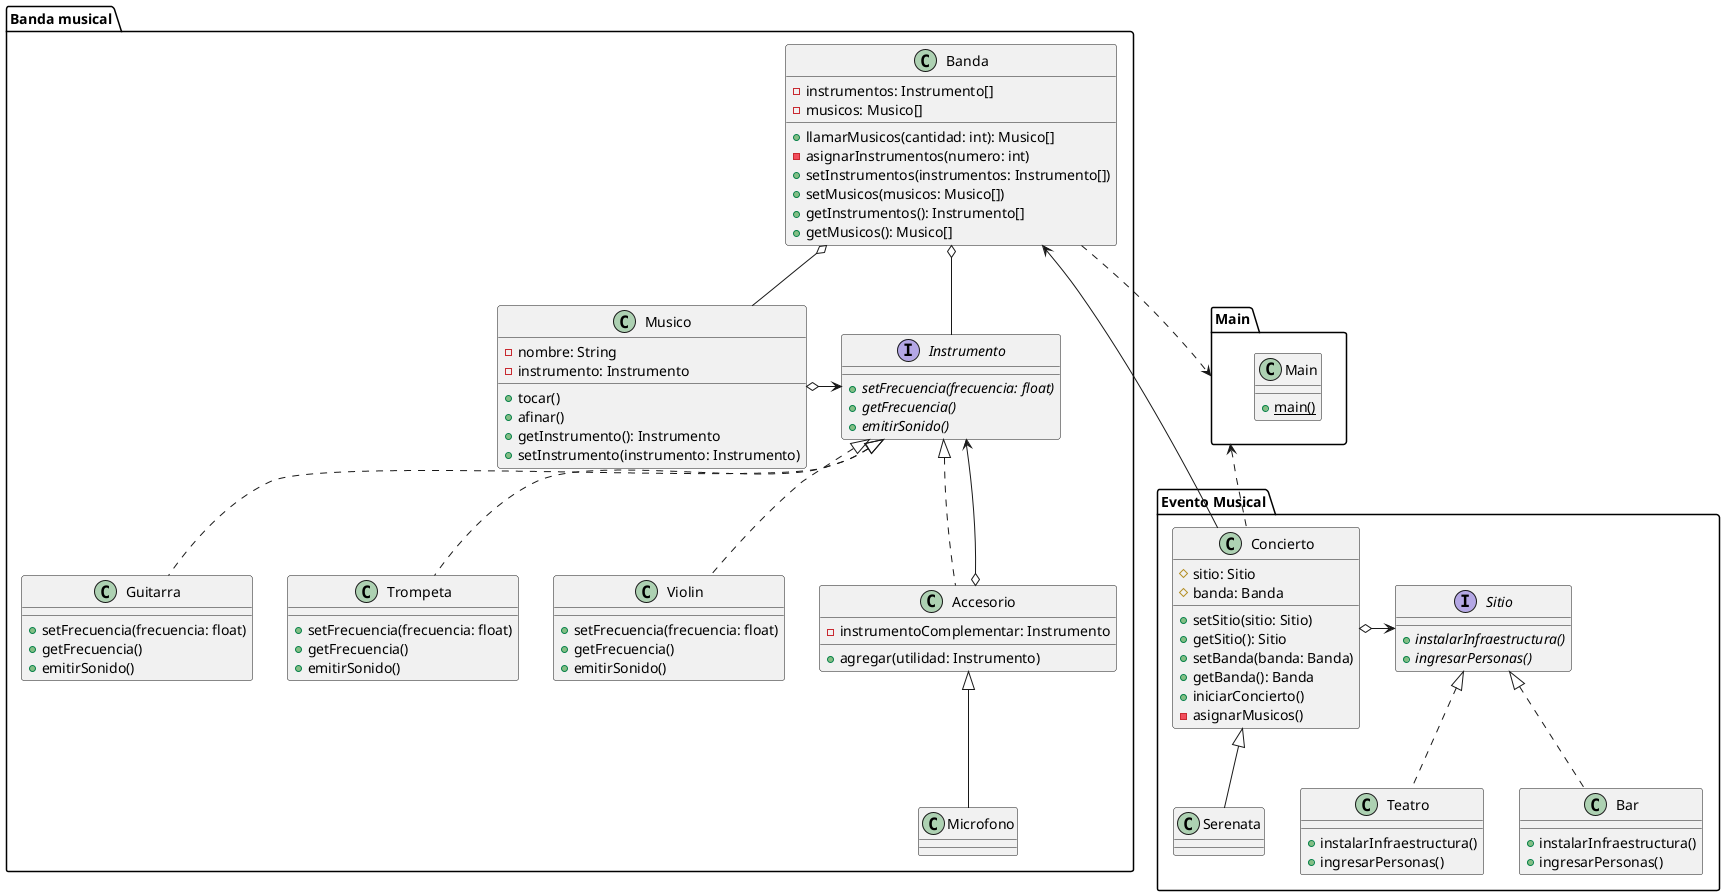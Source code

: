 @startuml Diagrama de Clases

'Primeras relaciones'
package "Banda musical" {
    interface Instrumento {
        +{abstract} setFrecuencia(frecuencia: float)
        +{abstract} getFrecuencia()
        +{abstract} emitirSonido()
    }

    class Guitarra {
        +setFrecuencia(frecuencia: float)
        +getFrecuencia()
        +emitirSonido()
    }

    class Trompeta {
        +setFrecuencia(frecuencia: float)
        +getFrecuencia()
        +emitirSonido()
    }

    class Violin  {
        +setFrecuencia(frecuencia: float)
        +getFrecuencia()
        +emitirSonido()
    }

    class Musico  {
        -nombre: String
        -instrumento: Instrumento
        +tocar()
        +afinar()
        +getInstrumento(): Instrumento
        +setInstrumento(instrumento: Instrumento)
    }

    class Banda {
        -instrumentos: Instrumento[]
        -musicos: Musico[]
        +llamarMusicos(cantidad: int): Musico[]
        -asignarInstrumentos(numero: int)
        +setInstrumentos(instrumentos: Instrumento[])
        +setMusicos(musicos: Musico[])
        +getInstrumentos(): Instrumento[]
        +getMusicos(): Musico[]
    }

    class Accesorio {
        -instrumentoComplementar: Instrumento
        +agregar(utilidad: Instrumento)
    }

    class Microfono {

    }

    Musico o-> Instrumento
    Banda o-- Musico
    Banda o-- Instrumento
    Instrumento <|.. Guitarra
    Instrumento <|.. Violin
    Instrumento <|.. Trompeta
    Instrumento <|.. Accesorio
    Instrumento <--o Accesorio
    Accesorio <|-- Microfono
}

package "Main" {
    class Main {
        + {static} main()
    }
}

package "Evento Musical" {
    'Parte separada'
    interface Sitio {
        + {abstract} instalarInfraestructura()
        + {abstract} ingresarPersonas()
    }

    class Concierto {
        # sitio: Sitio
        # banda: Banda
        + setSitio(sitio: Sitio)
        + getSitio(): Sitio
        + setBanda(banda: Banda)
        + getBanda(): Banda
        + iniciarConcierto()
        - asignarMusicos()
    }

    class Bar {
        + instalarInfraestructura()
        + ingresarPersonas()
    }

    class Teatro {
        + instalarInfraestructura()
        + ingresarPersonas()
    }

    Concierto o-> Sitio
    Concierto <|-- Serenata
    Sitio <|.. Bar
    Sitio <|.. Teatro
}

'Terceras relaciones'
Banda ..> Main
Main <.. Concierto
Banda <-- Concierto
@enduml
